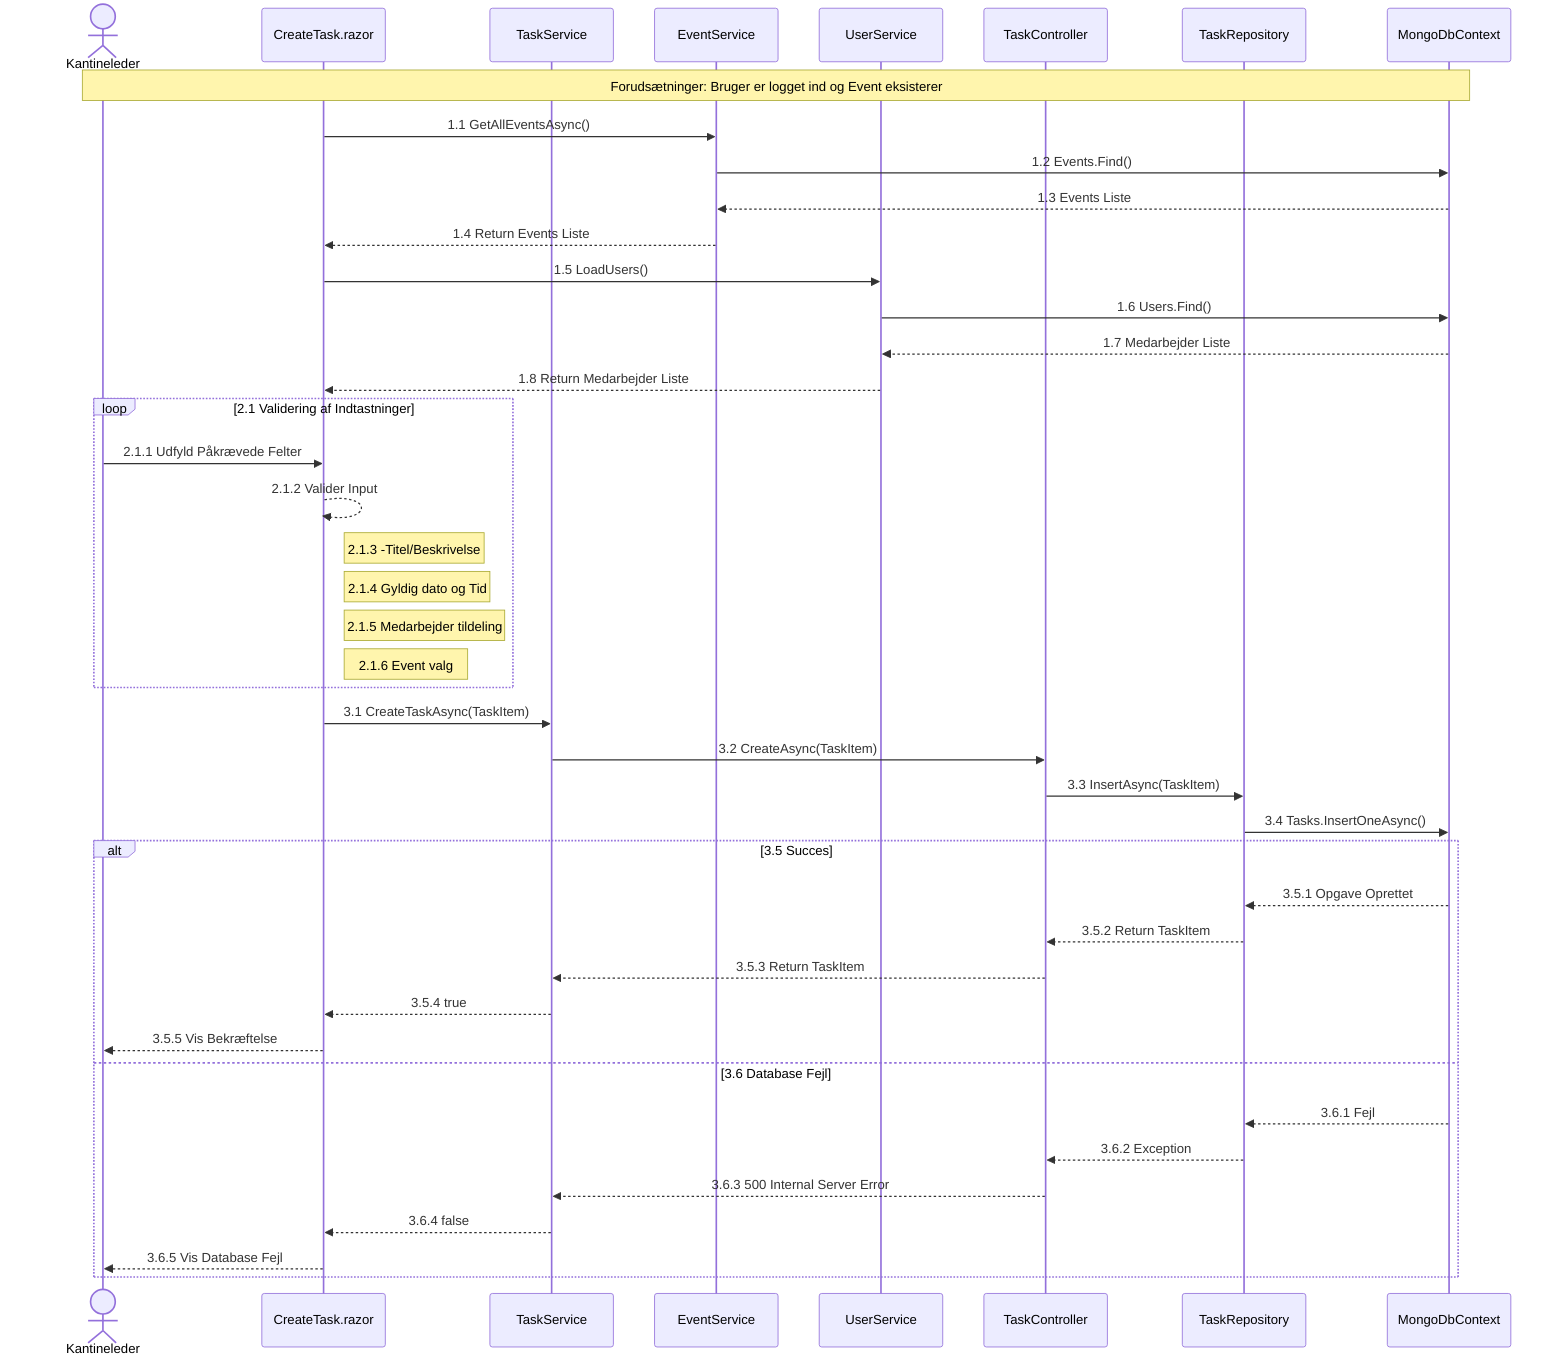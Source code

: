 sequenceDiagram
    actor KL as Kantineleder
    participant CT as CreateTask.razor
    participant TS as TaskService
    participant ES as EventService
    participant US as UserService
    participant TC as TaskController
    participant TR as TaskRepository
    participant DB as MongoDbContext

    %% Forudsætninger
    Note over KL, DB: Forudsætninger: Bruger er logget ind og Event eksisterer

    %% 1. Indlæs Data
    CT->>ES: 1.1 GetAllEventsAsync()
    ES->>DB: 1.2 Events.Find()
    DB-->>ES: 1.3 Events Liste
    ES-->>CT: 1.4 Return Events Liste

    CT->>US: 1.5 LoadUsers()
    US->>DB: 1.6 Users.Find()
    DB-->>US: 1.7 Medarbejder Liste
    US-->>CT: 1.8 Return Medarbejder Liste

    %% 2. Hovedflow - Opgave Oprettelse med Validering
    loop 2.1 Validering af Indtastninger
        KL->>CT: 2.1.1 Udfyld Påkrævede Felter
        CT-->>CT: 2.1.2 Valider Input
        Note right of CT: 2.1.3 -Titel/Beskrivelse
        Note right of CT: 2.1.4 Gyldig dato og Tid
        Note right of CT: 2.1.5 Medarbejder tildeling 
        Note right of CT: 2.1.6 Event valg
    end

    %% 3. Opret Opgave
    CT->>TS: 3.1 CreateTaskAsync(TaskItem)
    TS->>TC: 3.2 CreateAsync(TaskItem)
    TC->>TR: 3.3 InsertAsync(TaskItem)
    TR->>DB: 3.4 Tasks.InsertOneAsync()

    alt 3.5 Succes
        DB-->>TR: 3.5.1 Opgave Oprettet
        TR-->>TC: 3.5.2 Return TaskItem
        TC-->>TS: 3.5.3 Return TaskItem
        TS-->>CT: 3.5.4 true
        CT-->>KL: 3.5.5 Vis Bekræftelse
    else 3.6 Database Fejl
        DB-->>TR: 3.6.1 Fejl
        TR-->>TC: 3.6.2 Exception
        TC-->>TS: 3.6.3 500 Internal Server Error
        TS-->>CT: 3.6.4 false
        CT-->>KL: 3.6.5 Vis Database Fejl
end
